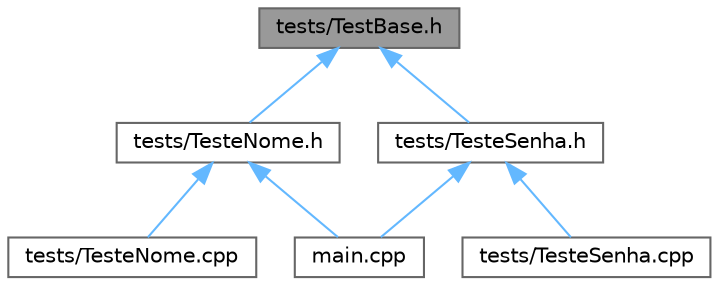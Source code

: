 digraph "tests/TestBase.h"
{
 // LATEX_PDF_SIZE
  bgcolor="transparent";
  edge [fontname=Helvetica,fontsize=10,labelfontname=Helvetica,labelfontsize=10];
  node [fontname=Helvetica,fontsize=10,shape=box,height=0.2,width=0.4];
  Node1 [id="Node000001",label="tests/TestBase.h",height=0.2,width=0.4,color="gray40", fillcolor="grey60", style="filled", fontcolor="black",tooltip=" "];
  Node1 -> Node2 [id="edge7_Node000001_Node000002",dir="back",color="steelblue1",style="solid",tooltip=" "];
  Node2 [id="Node000002",label="tests/TesteNome.h",height=0.2,width=0.4,color="grey40", fillcolor="white", style="filled",URL="$TesteNome_8h.html",tooltip=" "];
  Node2 -> Node3 [id="edge8_Node000002_Node000003",dir="back",color="steelblue1",style="solid",tooltip=" "];
  Node3 [id="Node000003",label="main.cpp",height=0.2,width=0.4,color="grey40", fillcolor="white", style="filled",URL="$main_8cpp.html",tooltip=" "];
  Node2 -> Node4 [id="edge9_Node000002_Node000004",dir="back",color="steelblue1",style="solid",tooltip=" "];
  Node4 [id="Node000004",label="tests/TesteNome.cpp",height=0.2,width=0.4,color="grey40", fillcolor="white", style="filled",URL="$TesteNome_8cpp.html",tooltip=" "];
  Node1 -> Node5 [id="edge10_Node000001_Node000005",dir="back",color="steelblue1",style="solid",tooltip=" "];
  Node5 [id="Node000005",label="tests/TesteSenha.h",height=0.2,width=0.4,color="grey40", fillcolor="white", style="filled",URL="$TesteSenha_8h.html",tooltip=" "];
  Node5 -> Node3 [id="edge11_Node000005_Node000003",dir="back",color="steelblue1",style="solid",tooltip=" "];
  Node5 -> Node6 [id="edge12_Node000005_Node000006",dir="back",color="steelblue1",style="solid",tooltip=" "];
  Node6 [id="Node000006",label="tests/TesteSenha.cpp",height=0.2,width=0.4,color="grey40", fillcolor="white", style="filled",URL="$TesteSenha_8cpp.html",tooltip=" "];
}
